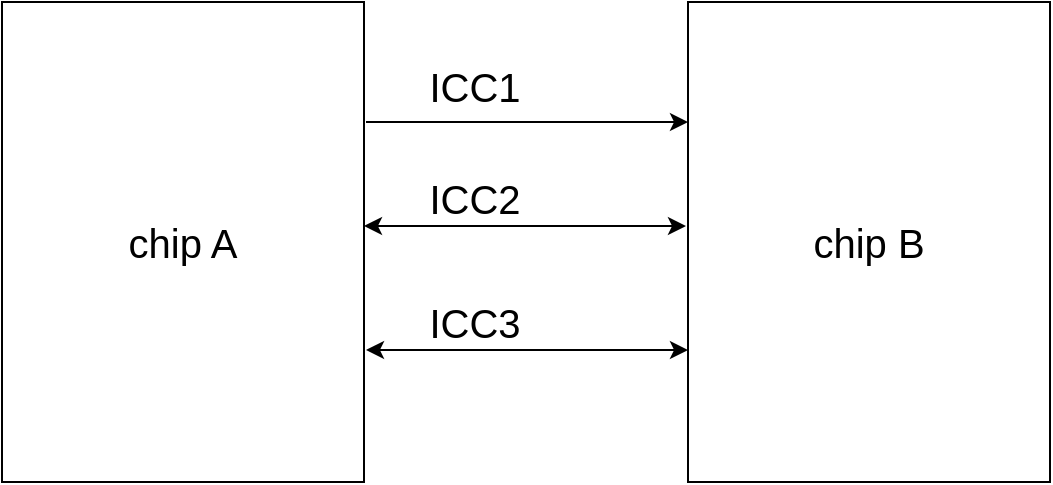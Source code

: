 <mxfile version="22.1.17" type="github">
  <diagram name="第 1 页" id="GShtoALBPB8-nCb4o4zo">
    <mxGraphModel dx="1352" dy="606" grid="0" gridSize="10" guides="1" tooltips="1" connect="1" arrows="1" fold="1" page="1" pageScale="1" pageWidth="827" pageHeight="1169" math="0" shadow="0">
      <root>
        <mxCell id="0" />
        <mxCell id="1" parent="0" />
        <mxCell id="xnbuU_zvz5QhgPJp0TYT-1" value="chip A" style="rounded=0;whiteSpace=wrap;html=1;fontSize=20;" vertex="1" parent="1">
          <mxGeometry x="65" y="429" width="181" height="240" as="geometry" />
        </mxCell>
        <mxCell id="xnbuU_zvz5QhgPJp0TYT-2" value="chip B" style="rounded=0;whiteSpace=wrap;html=1;fontSize=20;" vertex="1" parent="1">
          <mxGeometry x="408" y="429" width="181" height="240" as="geometry" />
        </mxCell>
        <mxCell id="xnbuU_zvz5QhgPJp0TYT-3" value="" style="endArrow=classic;html=1;rounded=0;entryX=0;entryY=0.25;entryDx=0;entryDy=0;fontSize=20;endFill=1;" edge="1" parent="1" target="xnbuU_zvz5QhgPJp0TYT-2">
          <mxGeometry width="50" height="50" relative="1" as="geometry">
            <mxPoint x="247" y="489" as="sourcePoint" />
            <mxPoint x="297" y="439" as="targetPoint" />
          </mxGeometry>
        </mxCell>
        <mxCell id="xnbuU_zvz5QhgPJp0TYT-4" value="" style="endArrow=classic;html=1;rounded=0;entryX=0;entryY=0.25;entryDx=0;entryDy=0;fontSize=20;endFill=1;startArrow=classic;startFill=1;" edge="1" parent="1">
          <mxGeometry width="50" height="50" relative="1" as="geometry">
            <mxPoint x="246" y="541" as="sourcePoint" />
            <mxPoint x="407" y="541" as="targetPoint" />
          </mxGeometry>
        </mxCell>
        <mxCell id="xnbuU_zvz5QhgPJp0TYT-5" value="" style="endArrow=classic;html=1;rounded=0;entryX=0;entryY=0.25;entryDx=0;entryDy=0;fontSize=20;endFill=1;startArrow=classic;startFill=1;" edge="1" parent="1">
          <mxGeometry width="50" height="50" relative="1" as="geometry">
            <mxPoint x="247" y="603" as="sourcePoint" />
            <mxPoint x="408" y="603" as="targetPoint" />
          </mxGeometry>
        </mxCell>
        <mxCell id="xnbuU_zvz5QhgPJp0TYT-6" value="ICC1" style="text;html=1;align=center;verticalAlign=middle;resizable=0;points=[];autosize=1;strokeColor=none;fillColor=none;fontSize=20;" vertex="1" parent="1">
          <mxGeometry x="269.5" y="453" width="63" height="36" as="geometry" />
        </mxCell>
        <mxCell id="xnbuU_zvz5QhgPJp0TYT-7" value="ICC2" style="text;html=1;align=center;verticalAlign=middle;resizable=0;points=[];autosize=1;strokeColor=none;fillColor=none;fontSize=20;" vertex="1" parent="1">
          <mxGeometry x="269.5" y="509" width="63" height="36" as="geometry" />
        </mxCell>
        <mxCell id="xnbuU_zvz5QhgPJp0TYT-8" value="ICC3" style="text;html=1;align=center;verticalAlign=middle;resizable=0;points=[];autosize=1;strokeColor=none;fillColor=none;fontSize=20;" vertex="1" parent="1">
          <mxGeometry x="269.5" y="571" width="63" height="36" as="geometry" />
        </mxCell>
      </root>
    </mxGraphModel>
  </diagram>
</mxfile>
